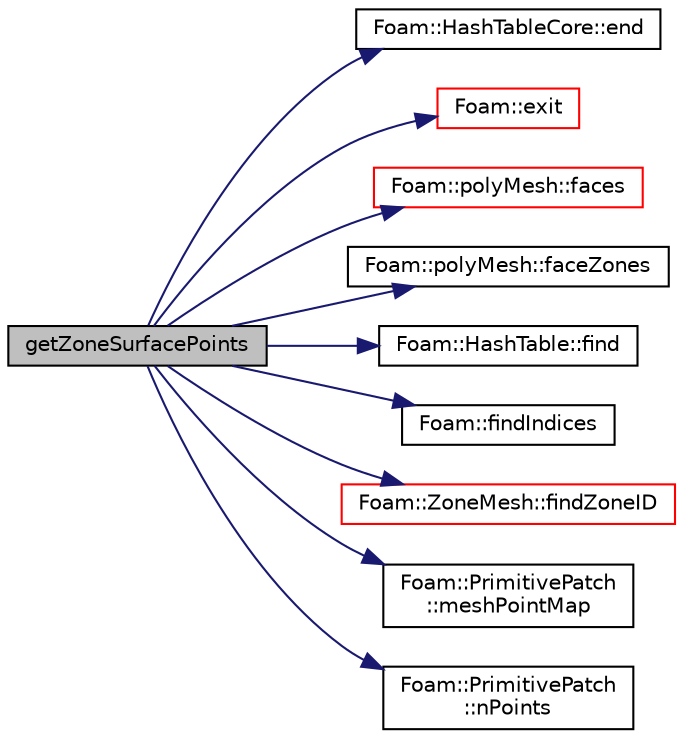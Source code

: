 digraph "getZoneSurfacePoints"
{
  bgcolor="transparent";
  edge [fontname="Helvetica",fontsize="10",labelfontname="Helvetica",labelfontsize="10"];
  node [fontname="Helvetica",fontsize="10",shape=record];
  rankdir="LR";
  Node1 [label="getZoneSurfacePoints",height=0.2,width=0.4,color="black", fillcolor="grey75", style="filled", fontcolor="black"];
  Node1 -> Node2 [color="midnightblue",fontsize="10",style="solid",fontname="Helvetica"];
  Node2 [label="Foam::HashTableCore::end",height=0.2,width=0.4,color="black",URL="$a00977.html#a540580a296c0ff351686ceb4f27b6fe6",tooltip="iteratorEnd set to beyond the end of any HashTable "];
  Node1 -> Node3 [color="midnightblue",fontsize="10",style="solid",fontname="Helvetica"];
  Node3 [label="Foam::exit",height=0.2,width=0.4,color="red",URL="$a10675.html#a06ca7250d8e89caf05243ec094843642"];
  Node1 -> Node4 [color="midnightblue",fontsize="10",style="solid",fontname="Helvetica"];
  Node4 [label="Foam::polyMesh::faces",height=0.2,width=0.4,color="red",URL="$a01905.html#a4434536d50d4c14116249da802a1e2b2",tooltip="Return raw faces. "];
  Node1 -> Node5 [color="midnightblue",fontsize="10",style="solid",fontname="Helvetica"];
  Node5 [label="Foam::polyMesh::faceZones",height=0.2,width=0.4,color="black",URL="$a01905.html#aa3b2dc268f43cd7ca2d043febae4f0e6",tooltip="Return face zone mesh. "];
  Node1 -> Node6 [color="midnightblue",fontsize="10",style="solid",fontname="Helvetica"];
  Node6 [label="Foam::HashTable::find",height=0.2,width=0.4,color="black",URL="$a00976.html#a76b2c74ebd9f33fa9f76261b027ffc11",tooltip="Find and return an iterator set at the hashedEntry. "];
  Node1 -> Node7 [color="midnightblue",fontsize="10",style="solid",fontname="Helvetica"];
  Node7 [label="Foam::findIndices",height=0.2,width=0.4,color="black",URL="$a10675.html#a397299eb3cd05ecb81797e7109e2f0b9",tooltip="Find all occurences of given element. Linear search. "];
  Node1 -> Node8 [color="midnightblue",fontsize="10",style="solid",fontname="Helvetica"];
  Node8 [label="Foam::ZoneMesh::findZoneID",height=0.2,width=0.4,color="red",URL="$a02883.html#a09614eb35eb88968e053707fde62f274",tooltip="Find zone index given a name. "];
  Node1 -> Node9 [color="midnightblue",fontsize="10",style="solid",fontname="Helvetica"];
  Node9 [label="Foam::PrimitivePatch\l::meshPointMap",height=0.2,width=0.4,color="black",URL="$a01959.html#a031f186dcdd6bca2af97413a6e3301aa",tooltip="Mesh point map. Given the global point index find its. "];
  Node1 -> Node10 [color="midnightblue",fontsize="10",style="solid",fontname="Helvetica"];
  Node10 [label="Foam::PrimitivePatch\l::nPoints",height=0.2,width=0.4,color="black",URL="$a01959.html#a9927abeba2c8506177084d644b6e573a",tooltip="Return number of points supporting patch faces. "];
}
